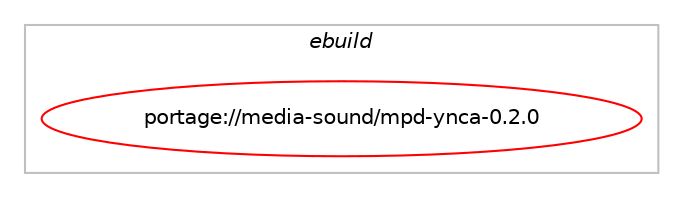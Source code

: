digraph prolog {

# *************
# Graph options
# *************

newrank=true;
concentrate=true;
compound=true;
graph [rankdir=LR,fontname=Helvetica,fontsize=10,ranksep=1.5];#, ranksep=2.5, nodesep=0.2];
edge  [arrowhead=vee];
node  [fontname=Helvetica,fontsize=10];

# **********
# The ebuild
# **********

subgraph cluster_leftcol {
color=gray;
rank=same;
label=<<i>ebuild</i>>;
id [label="portage://media-sound/mpd-ynca-0.2.0", color=red, width=4, href="../media-sound/mpd-ynca-0.2.0.svg"];
}

# ****************
# The dependencies
# ****************

subgraph cluster_midcol {
color=gray;
label=<<i>dependencies</i>>;
subgraph cluster_compile {
fillcolor="#eeeeee";
style=filled;
label=<<i>compile</i>>;
# *** BEGIN UNKNOWN DEPENDENCY TYPE (TODO) ***
# id -> package_dependency(portage://media-sound/mpd-ynca-0.2.0,install,no,acct-user,mpd,none,[,,],[],[])
# *** END UNKNOWN DEPENDENCY TYPE (TODO) ***

# *** BEGIN UNKNOWN DEPENDENCY TYPE (TODO) ***
# id -> package_dependency(portage://media-sound/mpd-ynca-0.2.0,install,no,dev-libs,boost,none,[,,],any_same_slot,[])
# *** END UNKNOWN DEPENDENCY TYPE (TODO) ***

# *** BEGIN UNKNOWN DEPENDENCY TYPE (TODO) ***
# id -> package_dependency(portage://media-sound/mpd-ynca-0.2.0,install,no,media-libs,libmpdclient,none,[,,],[],[])
# *** END UNKNOWN DEPENDENCY TYPE (TODO) ***

}
subgraph cluster_compileandrun {
fillcolor="#eeeeee";
style=filled;
label=<<i>compile and run</i>>;
}
subgraph cluster_run {
fillcolor="#eeeeee";
style=filled;
label=<<i>run</i>>;
# *** BEGIN UNKNOWN DEPENDENCY TYPE (TODO) ***
# id -> package_dependency(portage://media-sound/mpd-ynca-0.2.0,run,no,acct-user,mpd,none,[,,],[],[])
# *** END UNKNOWN DEPENDENCY TYPE (TODO) ***

# *** BEGIN UNKNOWN DEPENDENCY TYPE (TODO) ***
# id -> package_dependency(portage://media-sound/mpd-ynca-0.2.0,run,no,dev-libs,boost,none,[,,],any_same_slot,[])
# *** END UNKNOWN DEPENDENCY TYPE (TODO) ***

# *** BEGIN UNKNOWN DEPENDENCY TYPE (TODO) ***
# id -> package_dependency(portage://media-sound/mpd-ynca-0.2.0,run,no,media-libs,libmpdclient,none,[,,],[],[])
# *** END UNKNOWN DEPENDENCY TYPE (TODO) ***

}
}

# **************
# The candidates
# **************

subgraph cluster_choices {
rank=same;
color=gray;
label=<<i>candidates</i>>;

}

}
